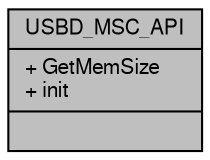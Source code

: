 digraph "USBD_MSC_API"
{
  edge [fontname="FreeSans",fontsize="10",labelfontname="FreeSans",labelfontsize="10"];
  node [fontname="FreeSans",fontsize="10",shape=record];
  Node1 [label="{USBD_MSC_API\n|+ GetMemSize\l+ init\l|}",height=0.2,width=0.4,color="black", fillcolor="grey75", style="filled", fontcolor="black"];
}
